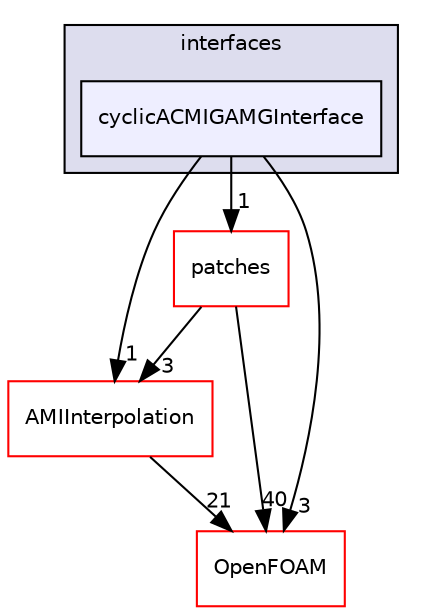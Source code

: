 digraph "src/meshTools/AMIInterpolation/GAMG/interfaces/cyclicACMIGAMGInterface" {
  bgcolor=transparent;
  compound=true
  node [ fontsize="10", fontname="Helvetica"];
  edge [ labelfontsize="10", labelfontname="Helvetica"];
  subgraph clusterdir_a6141d48dba2d87e5f30618f4717b8ec {
    graph [ bgcolor="#ddddee", pencolor="black", label="interfaces" fontname="Helvetica", fontsize="10", URL="dir_a6141d48dba2d87e5f30618f4717b8ec.html"]
  dir_b48e18151637a50b60c6cea79013f2f6 [shape=box, label="cyclicACMIGAMGInterface", style="filled", fillcolor="#eeeeff", pencolor="black", URL="dir_b48e18151637a50b60c6cea79013f2f6.html"];
  }
  dir_cc283432b470ffbfab40d5c39743e289 [shape=box label="AMIInterpolation" color="red" URL="dir_cc283432b470ffbfab40d5c39743e289.html"];
  dir_e48036504f77ea988a54ffba425a88d8 [shape=box label="patches" color="red" URL="dir_e48036504f77ea988a54ffba425a88d8.html"];
  dir_c5473ff19b20e6ec4dfe5c310b3778a8 [shape=box label="OpenFOAM" color="red" URL="dir_c5473ff19b20e6ec4dfe5c310b3778a8.html"];
  dir_b48e18151637a50b60c6cea79013f2f6->dir_cc283432b470ffbfab40d5c39743e289 [headlabel="1", labeldistance=1.5 headhref="dir_001771_001758.html"];
  dir_b48e18151637a50b60c6cea79013f2f6->dir_e48036504f77ea988a54ffba425a88d8 [headlabel="1", labeldistance=1.5 headhref="dir_001771_001773.html"];
  dir_b48e18151637a50b60c6cea79013f2f6->dir_c5473ff19b20e6ec4dfe5c310b3778a8 [headlabel="3", labeldistance=1.5 headhref="dir_001771_001898.html"];
  dir_cc283432b470ffbfab40d5c39743e289->dir_c5473ff19b20e6ec4dfe5c310b3778a8 [headlabel="21", labeldistance=1.5 headhref="dir_001758_001898.html"];
  dir_e48036504f77ea988a54ffba425a88d8->dir_cc283432b470ffbfab40d5c39743e289 [headlabel="3", labeldistance=1.5 headhref="dir_001773_001758.html"];
  dir_e48036504f77ea988a54ffba425a88d8->dir_c5473ff19b20e6ec4dfe5c310b3778a8 [headlabel="40", labeldistance=1.5 headhref="dir_001773_001898.html"];
}
